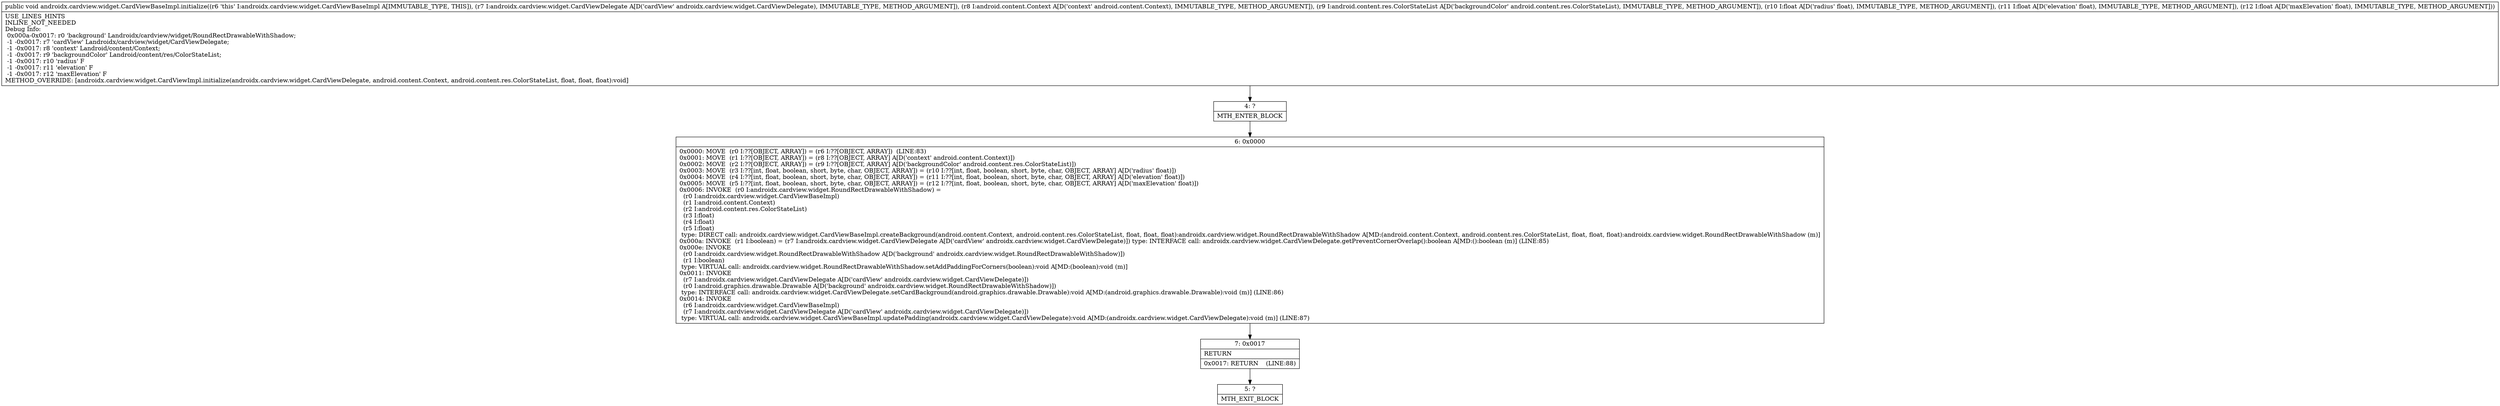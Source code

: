 digraph "CFG forandroidx.cardview.widget.CardViewBaseImpl.initialize(Landroidx\/cardview\/widget\/CardViewDelegate;Landroid\/content\/Context;Landroid\/content\/res\/ColorStateList;FFF)V" {
Node_4 [shape=record,label="{4\:\ ?|MTH_ENTER_BLOCK\l}"];
Node_6 [shape=record,label="{6\:\ 0x0000|0x0000: MOVE  (r0 I:??[OBJECT, ARRAY]) = (r6 I:??[OBJECT, ARRAY])  (LINE:83)\l0x0001: MOVE  (r1 I:??[OBJECT, ARRAY]) = (r8 I:??[OBJECT, ARRAY] A[D('context' android.content.Context)]) \l0x0002: MOVE  (r2 I:??[OBJECT, ARRAY]) = (r9 I:??[OBJECT, ARRAY] A[D('backgroundColor' android.content.res.ColorStateList)]) \l0x0003: MOVE  (r3 I:??[int, float, boolean, short, byte, char, OBJECT, ARRAY]) = (r10 I:??[int, float, boolean, short, byte, char, OBJECT, ARRAY] A[D('radius' float)]) \l0x0004: MOVE  (r4 I:??[int, float, boolean, short, byte, char, OBJECT, ARRAY]) = (r11 I:??[int, float, boolean, short, byte, char, OBJECT, ARRAY] A[D('elevation' float)]) \l0x0005: MOVE  (r5 I:??[int, float, boolean, short, byte, char, OBJECT, ARRAY]) = (r12 I:??[int, float, boolean, short, byte, char, OBJECT, ARRAY] A[D('maxElevation' float)]) \l0x0006: INVOKE  (r0 I:androidx.cardview.widget.RoundRectDrawableWithShadow) = \l  (r0 I:androidx.cardview.widget.CardViewBaseImpl)\l  (r1 I:android.content.Context)\l  (r2 I:android.content.res.ColorStateList)\l  (r3 I:float)\l  (r4 I:float)\l  (r5 I:float)\l type: DIRECT call: androidx.cardview.widget.CardViewBaseImpl.createBackground(android.content.Context, android.content.res.ColorStateList, float, float, float):androidx.cardview.widget.RoundRectDrawableWithShadow A[MD:(android.content.Context, android.content.res.ColorStateList, float, float, float):androidx.cardview.widget.RoundRectDrawableWithShadow (m)]\l0x000a: INVOKE  (r1 I:boolean) = (r7 I:androidx.cardview.widget.CardViewDelegate A[D('cardView' androidx.cardview.widget.CardViewDelegate)]) type: INTERFACE call: androidx.cardview.widget.CardViewDelegate.getPreventCornerOverlap():boolean A[MD:():boolean (m)] (LINE:85)\l0x000e: INVOKE  \l  (r0 I:androidx.cardview.widget.RoundRectDrawableWithShadow A[D('background' androidx.cardview.widget.RoundRectDrawableWithShadow)])\l  (r1 I:boolean)\l type: VIRTUAL call: androidx.cardview.widget.RoundRectDrawableWithShadow.setAddPaddingForCorners(boolean):void A[MD:(boolean):void (m)]\l0x0011: INVOKE  \l  (r7 I:androidx.cardview.widget.CardViewDelegate A[D('cardView' androidx.cardview.widget.CardViewDelegate)])\l  (r0 I:android.graphics.drawable.Drawable A[D('background' androidx.cardview.widget.RoundRectDrawableWithShadow)])\l type: INTERFACE call: androidx.cardview.widget.CardViewDelegate.setCardBackground(android.graphics.drawable.Drawable):void A[MD:(android.graphics.drawable.Drawable):void (m)] (LINE:86)\l0x0014: INVOKE  \l  (r6 I:androidx.cardview.widget.CardViewBaseImpl)\l  (r7 I:androidx.cardview.widget.CardViewDelegate A[D('cardView' androidx.cardview.widget.CardViewDelegate)])\l type: VIRTUAL call: androidx.cardview.widget.CardViewBaseImpl.updatePadding(androidx.cardview.widget.CardViewDelegate):void A[MD:(androidx.cardview.widget.CardViewDelegate):void (m)] (LINE:87)\l}"];
Node_7 [shape=record,label="{7\:\ 0x0017|RETURN\l|0x0017: RETURN    (LINE:88)\l}"];
Node_5 [shape=record,label="{5\:\ ?|MTH_EXIT_BLOCK\l}"];
MethodNode[shape=record,label="{public void androidx.cardview.widget.CardViewBaseImpl.initialize((r6 'this' I:androidx.cardview.widget.CardViewBaseImpl A[IMMUTABLE_TYPE, THIS]), (r7 I:androidx.cardview.widget.CardViewDelegate A[D('cardView' androidx.cardview.widget.CardViewDelegate), IMMUTABLE_TYPE, METHOD_ARGUMENT]), (r8 I:android.content.Context A[D('context' android.content.Context), IMMUTABLE_TYPE, METHOD_ARGUMENT]), (r9 I:android.content.res.ColorStateList A[D('backgroundColor' android.content.res.ColorStateList), IMMUTABLE_TYPE, METHOD_ARGUMENT]), (r10 I:float A[D('radius' float), IMMUTABLE_TYPE, METHOD_ARGUMENT]), (r11 I:float A[D('elevation' float), IMMUTABLE_TYPE, METHOD_ARGUMENT]), (r12 I:float A[D('maxElevation' float), IMMUTABLE_TYPE, METHOD_ARGUMENT]))  | USE_LINES_HINTS\lINLINE_NOT_NEEDED\lDebug Info:\l  0x000a\-0x0017: r0 'background' Landroidx\/cardview\/widget\/RoundRectDrawableWithShadow;\l  \-1 \-0x0017: r7 'cardView' Landroidx\/cardview\/widget\/CardViewDelegate;\l  \-1 \-0x0017: r8 'context' Landroid\/content\/Context;\l  \-1 \-0x0017: r9 'backgroundColor' Landroid\/content\/res\/ColorStateList;\l  \-1 \-0x0017: r10 'radius' F\l  \-1 \-0x0017: r11 'elevation' F\l  \-1 \-0x0017: r12 'maxElevation' F\lMETHOD_OVERRIDE: [androidx.cardview.widget.CardViewImpl.initialize(androidx.cardview.widget.CardViewDelegate, android.content.Context, android.content.res.ColorStateList, float, float, float):void]\l}"];
MethodNode -> Node_4;Node_4 -> Node_6;
Node_6 -> Node_7;
Node_7 -> Node_5;
}

